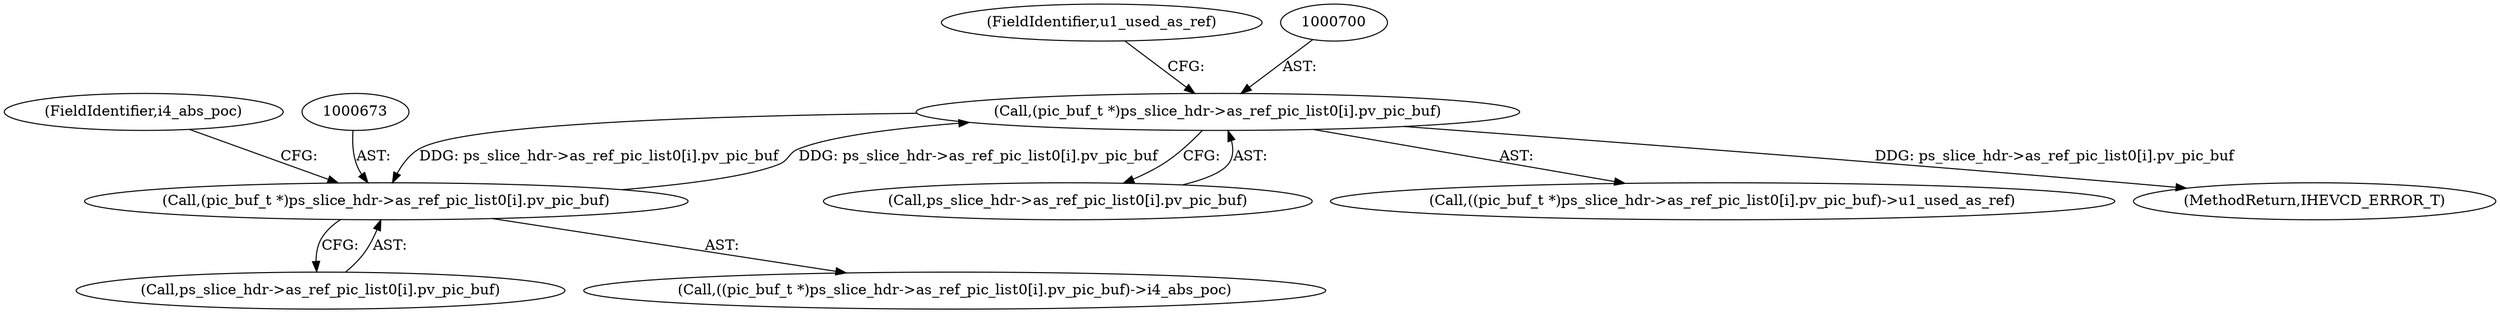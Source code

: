 digraph "0_Android_2b9fb0c2074d370a254b35e2489de2d94943578d@array" {
"1000699" [label="(Call,(pic_buf_t *)ps_slice_hdr->as_ref_pic_list0[i].pv_pic_buf)"];
"1000672" [label="(Call,(pic_buf_t *)ps_slice_hdr->as_ref_pic_list0[i].pv_pic_buf)"];
"1000699" [label="(Call,(pic_buf_t *)ps_slice_hdr->as_ref_pic_list0[i].pv_pic_buf)"];
"1000672" [label="(Call,(pic_buf_t *)ps_slice_hdr->as_ref_pic_list0[i].pv_pic_buf)"];
"1000708" [label="(FieldIdentifier,u1_used_as_ref)"];
"1000681" [label="(FieldIdentifier,i4_abs_poc)"];
"1000674" [label="(Call,ps_slice_hdr->as_ref_pic_list0[i].pv_pic_buf)"];
"1000701" [label="(Call,ps_slice_hdr->as_ref_pic_list0[i].pv_pic_buf)"];
"1000699" [label="(Call,(pic_buf_t *)ps_slice_hdr->as_ref_pic_list0[i].pv_pic_buf)"];
"1000671" [label="(Call,((pic_buf_t *)ps_slice_hdr->as_ref_pic_list0[i].pv_pic_buf)->i4_abs_poc)"];
"1000698" [label="(Call,((pic_buf_t *)ps_slice_hdr->as_ref_pic_list0[i].pv_pic_buf)->u1_used_as_ref)"];
"1004845" [label="(MethodReturn,IHEVCD_ERROR_T)"];
"1000699" -> "1000698"  [label="AST: "];
"1000699" -> "1000701"  [label="CFG: "];
"1000700" -> "1000699"  [label="AST: "];
"1000701" -> "1000699"  [label="AST: "];
"1000708" -> "1000699"  [label="CFG: "];
"1000699" -> "1004845"  [label="DDG: ps_slice_hdr->as_ref_pic_list0[i].pv_pic_buf"];
"1000699" -> "1000672"  [label="DDG: ps_slice_hdr->as_ref_pic_list0[i].pv_pic_buf"];
"1000672" -> "1000699"  [label="DDG: ps_slice_hdr->as_ref_pic_list0[i].pv_pic_buf"];
"1000672" -> "1000671"  [label="AST: "];
"1000672" -> "1000674"  [label="CFG: "];
"1000673" -> "1000672"  [label="AST: "];
"1000674" -> "1000672"  [label="AST: "];
"1000681" -> "1000672"  [label="CFG: "];
}
